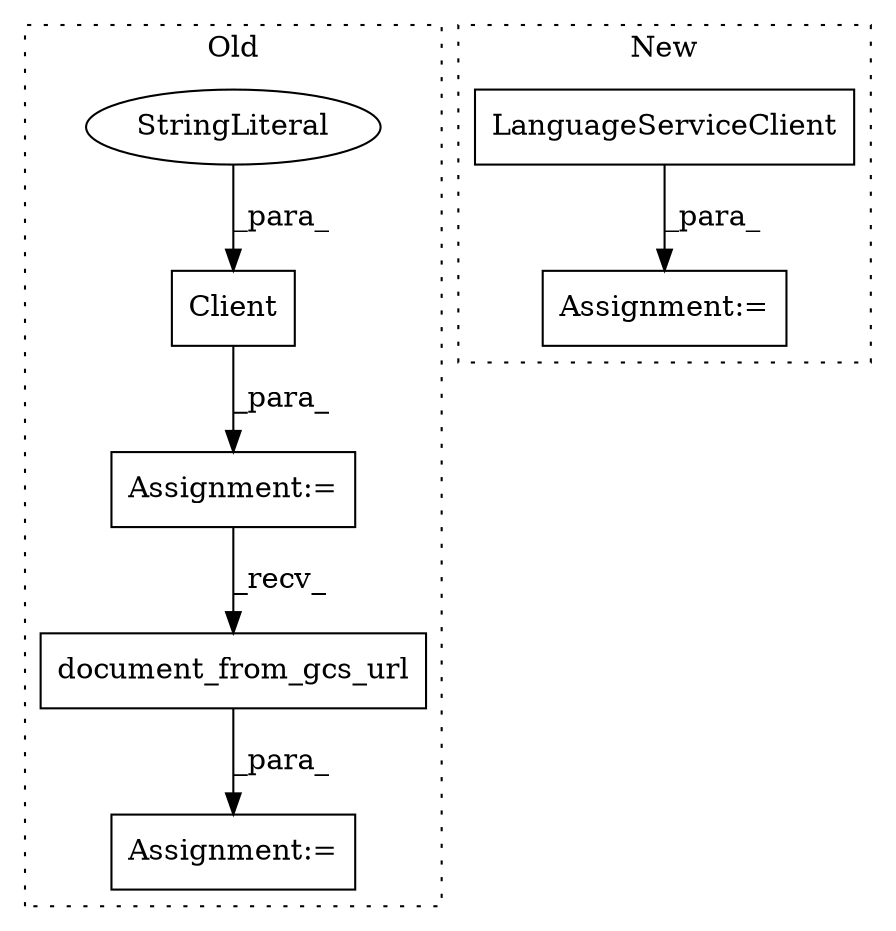 digraph G {
subgraph cluster0 {
1 [label="Client" a="32" s="923,939" l="7,1" shape="box"];
4 [label="Assignment:=" a="7" s="954" l="1" shape="box"];
5 [label="StringLiteral" a="45" s="930" l="9" shape="ellipse"];
6 [label="Assignment:=" a="7" s="913" l="1" shape="box"];
7 [label="document_from_gcs_url" a="32" s="971,1000" l="22,1" shape="box"];
label = "Old";
style="dotted";
}
subgraph cluster1 {
2 [label="LanguageServiceClient" a="32" s="940" l="23" shape="box"];
3 [label="Assignment:=" a="7" s="922" l="1" shape="box"];
label = "New";
style="dotted";
}
1 -> 6 [label="_para_"];
2 -> 3 [label="_para_"];
5 -> 1 [label="_para_"];
6 -> 7 [label="_recv_"];
7 -> 4 [label="_para_"];
}